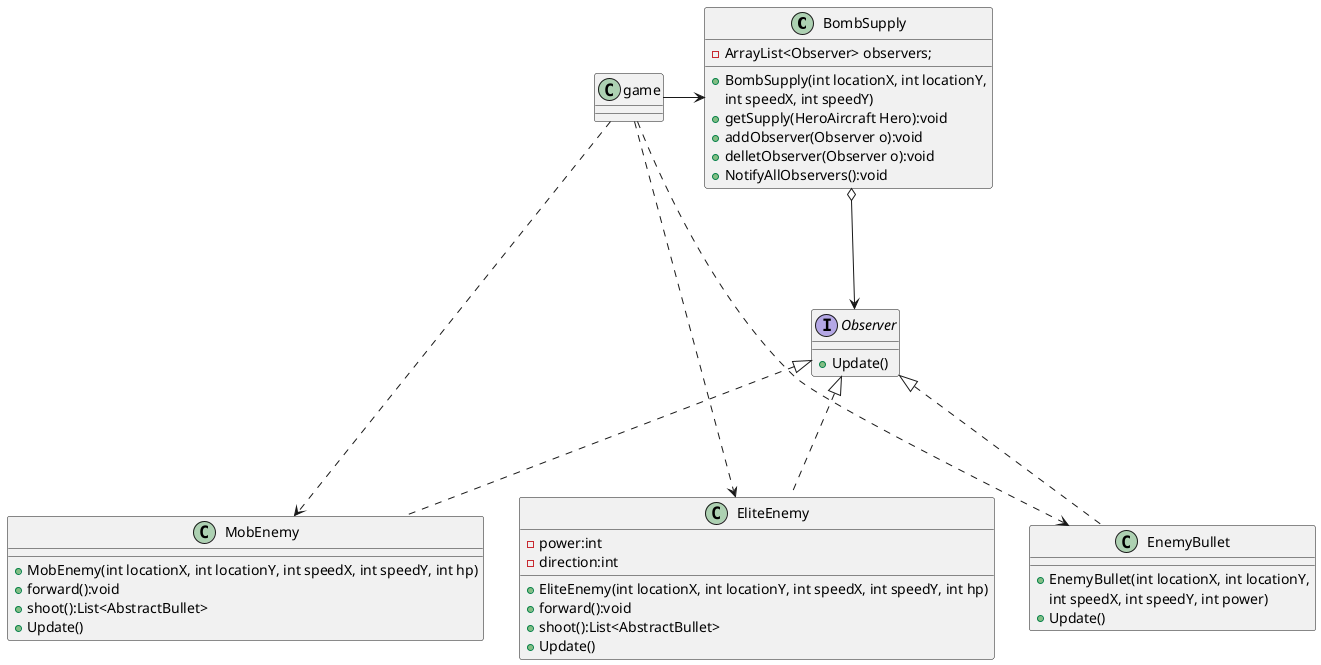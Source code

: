 @startuml
'https://plantuml.com/class-diagram
class BombSupply{
    - ArrayList<Observer> observers;
    + BombSupply(int locationX, int locationY,
     int speedX, int speedY)
    + getSupply(HeroAircraft Hero):void
    + addObserver(Observer o):void
    + delletObserver(Observer o):void
    + NotifyAllObservers():void
}
class game{}
Interface Observer{
    + Update()
}

class MobEnemy {
    + MobEnemy(int locationX, int locationY, int speedX, int speedY, int hp)
    + forward():void
    + shoot():List<AbstractBullet>
    + Update()
}

class EliteEnemy {
    - power:int
    - direction:int
    + EliteEnemy(int locationX, int locationY, int speedX, int speedY, int hp)
    + forward():void
    + shoot():List<AbstractBullet>
    + Update()
}

class EnemyBullet {
    + EnemyBullet(int locationX, int locationY,
     int speedX, int speedY, int power)
     + Update()
}
game -right-> BombSupply
game .down.> MobEnemy
game .down.> EliteEnemy
game .down.> EnemyBullet
MobEnemy .up..|> Observer
EliteEnemy .up..|> Observer
EnemyBullet ..up.|> Observer
BombSupply o---> Observer
@enduml